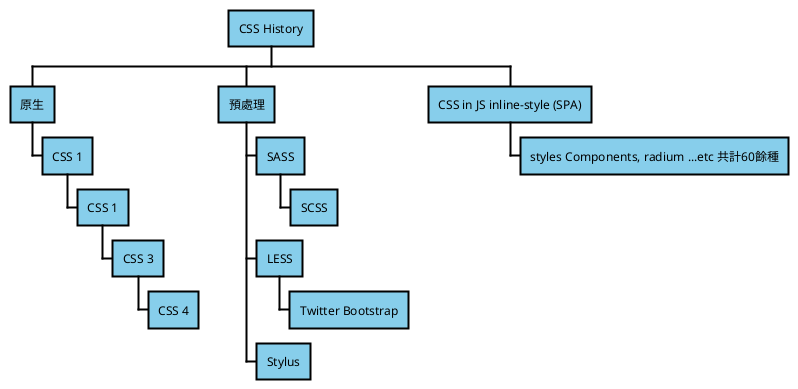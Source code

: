 @startwbs CSS history
<style>
   wbsDiagram {
      HorizontalAlignment: left;
      LineColor: black;
      LineThickness: 2
   }
   node {
         HorizontalAlignment: left;
         BackgroundColor: skyblue;
   }
</style>

* CSS History
** 原生
*** CSS 1
**** CSS 1
***** CSS 3
****** CSS 4

** 預處理
*** SASS
**** SCSS
*** LESS
**** Twitter Bootstrap
*** Stylus



** CSS in JS inline-style (SPA)
*** styles Components, radium ...etc 共計60餘種

@endwbs
